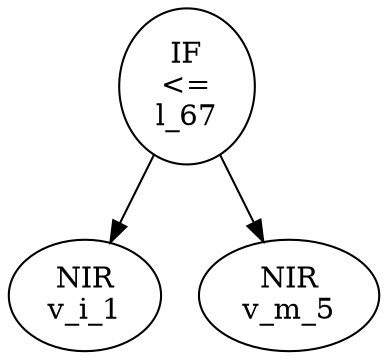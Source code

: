 digraph {NODE_96f9cfc0 [label="IF
<=
l_67
"]
NODE_96f9cfc0 -> NODE_96f92b70;
NODE_96f9cfc0 -> NODE_96f99460;
NODE_96f92b70 [label="NIR
v_i_1
"]
NODE_96f99460 [label="NIR
v_m_5
"]
}